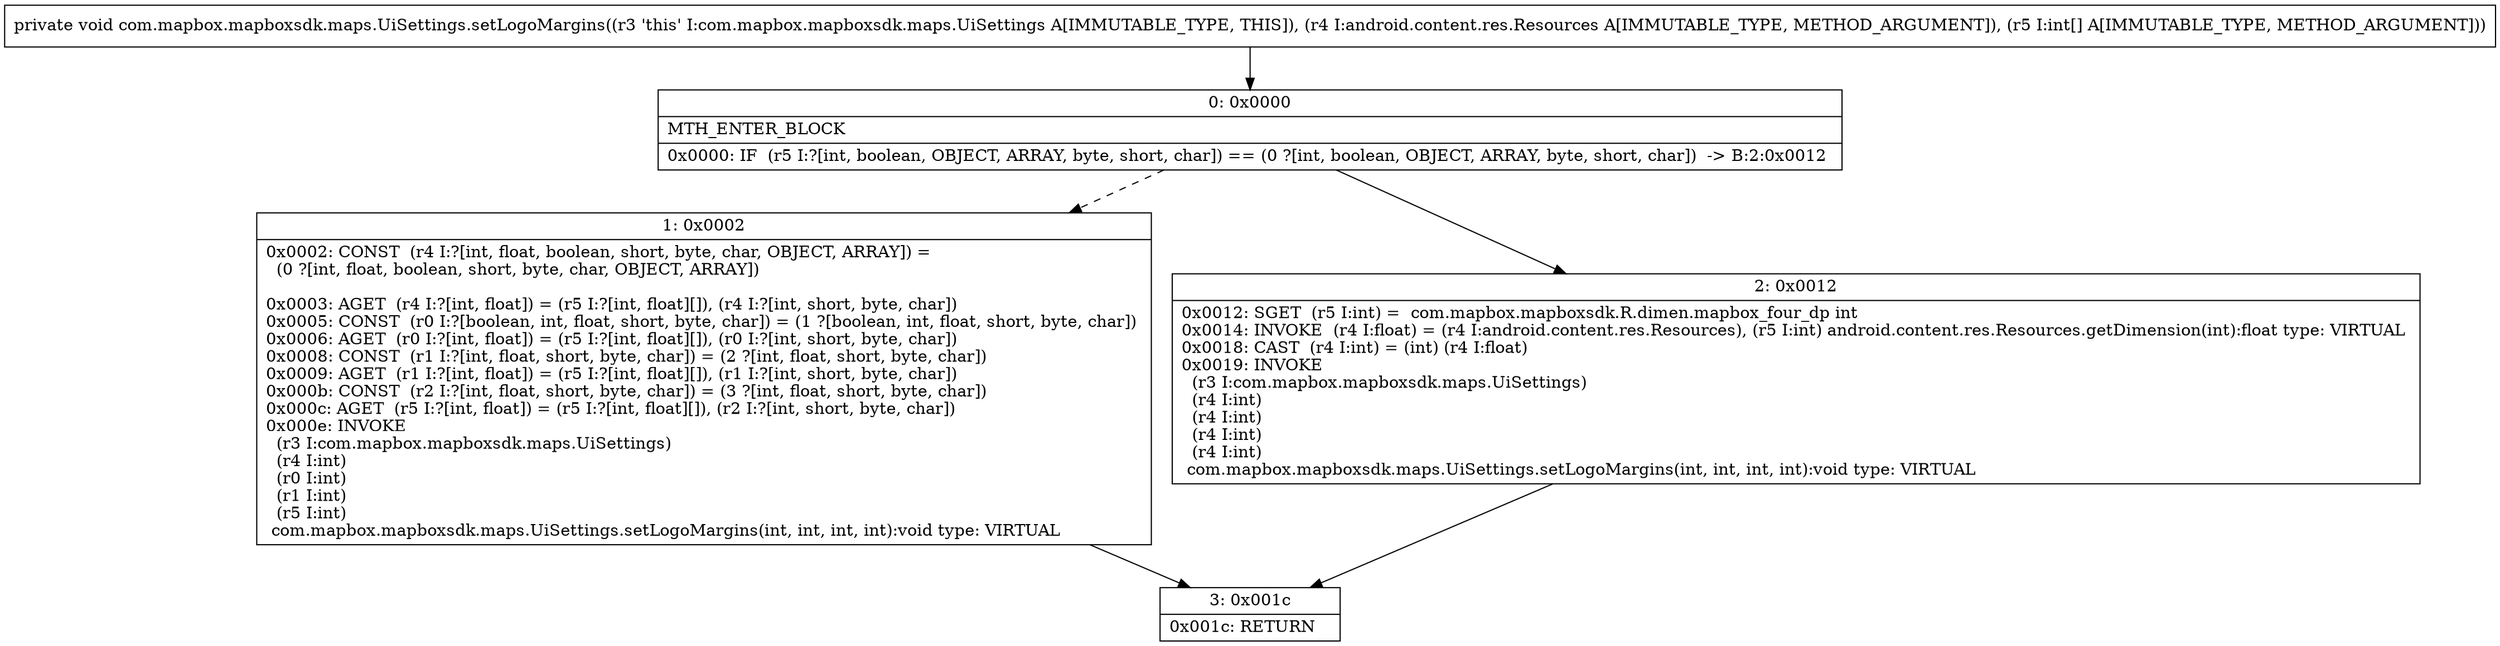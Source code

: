digraph "CFG forcom.mapbox.mapboxsdk.maps.UiSettings.setLogoMargins(Landroid\/content\/res\/Resources;[I)V" {
Node_0 [shape=record,label="{0\:\ 0x0000|MTH_ENTER_BLOCK\l|0x0000: IF  (r5 I:?[int, boolean, OBJECT, ARRAY, byte, short, char]) == (0 ?[int, boolean, OBJECT, ARRAY, byte, short, char])  \-\> B:2:0x0012 \l}"];
Node_1 [shape=record,label="{1\:\ 0x0002|0x0002: CONST  (r4 I:?[int, float, boolean, short, byte, char, OBJECT, ARRAY]) = \l  (0 ?[int, float, boolean, short, byte, char, OBJECT, ARRAY])\l \l0x0003: AGET  (r4 I:?[int, float]) = (r5 I:?[int, float][]), (r4 I:?[int, short, byte, char]) \l0x0005: CONST  (r0 I:?[boolean, int, float, short, byte, char]) = (1 ?[boolean, int, float, short, byte, char]) \l0x0006: AGET  (r0 I:?[int, float]) = (r5 I:?[int, float][]), (r0 I:?[int, short, byte, char]) \l0x0008: CONST  (r1 I:?[int, float, short, byte, char]) = (2 ?[int, float, short, byte, char]) \l0x0009: AGET  (r1 I:?[int, float]) = (r5 I:?[int, float][]), (r1 I:?[int, short, byte, char]) \l0x000b: CONST  (r2 I:?[int, float, short, byte, char]) = (3 ?[int, float, short, byte, char]) \l0x000c: AGET  (r5 I:?[int, float]) = (r5 I:?[int, float][]), (r2 I:?[int, short, byte, char]) \l0x000e: INVOKE  \l  (r3 I:com.mapbox.mapboxsdk.maps.UiSettings)\l  (r4 I:int)\l  (r0 I:int)\l  (r1 I:int)\l  (r5 I:int)\l com.mapbox.mapboxsdk.maps.UiSettings.setLogoMargins(int, int, int, int):void type: VIRTUAL \l}"];
Node_2 [shape=record,label="{2\:\ 0x0012|0x0012: SGET  (r5 I:int) =  com.mapbox.mapboxsdk.R.dimen.mapbox_four_dp int \l0x0014: INVOKE  (r4 I:float) = (r4 I:android.content.res.Resources), (r5 I:int) android.content.res.Resources.getDimension(int):float type: VIRTUAL \l0x0018: CAST  (r4 I:int) = (int) (r4 I:float) \l0x0019: INVOKE  \l  (r3 I:com.mapbox.mapboxsdk.maps.UiSettings)\l  (r4 I:int)\l  (r4 I:int)\l  (r4 I:int)\l  (r4 I:int)\l com.mapbox.mapboxsdk.maps.UiSettings.setLogoMargins(int, int, int, int):void type: VIRTUAL \l}"];
Node_3 [shape=record,label="{3\:\ 0x001c|0x001c: RETURN   \l}"];
MethodNode[shape=record,label="{private void com.mapbox.mapboxsdk.maps.UiSettings.setLogoMargins((r3 'this' I:com.mapbox.mapboxsdk.maps.UiSettings A[IMMUTABLE_TYPE, THIS]), (r4 I:android.content.res.Resources A[IMMUTABLE_TYPE, METHOD_ARGUMENT]), (r5 I:int[] A[IMMUTABLE_TYPE, METHOD_ARGUMENT])) }"];
MethodNode -> Node_0;
Node_0 -> Node_1[style=dashed];
Node_0 -> Node_2;
Node_1 -> Node_3;
Node_2 -> Node_3;
}

